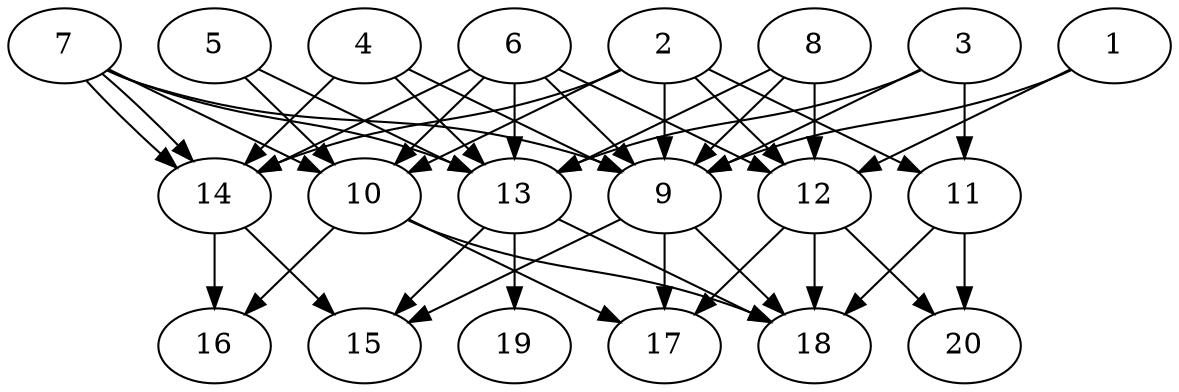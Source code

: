 // DAG automatically generated by daggen at Tue Jul 23 14:34:08 2019
// ./daggen --dot -n 20 --ccr 0.4 --fat 0.7 --regular 0.5 --density 0.8 --mindata 5242880 --maxdata 52428800 
digraph G {
  1 [size="51537920", alpha="0.10", expect_size="20615168"] 
  1 -> 9 [size ="20615168"]
  1 -> 12 [size ="20615168"]
  2 [size="24896000", alpha="0.17", expect_size="9958400"] 
  2 -> 9 [size ="9958400"]
  2 -> 10 [size ="9958400"]
  2 -> 11 [size ="9958400"]
  2 -> 12 [size ="9958400"]
  2 -> 14 [size ="9958400"]
  3 [size="125729280", alpha="0.04", expect_size="50291712"] 
  3 -> 9 [size ="50291712"]
  3 -> 11 [size ="50291712"]
  3 -> 13 [size ="50291712"]
  4 [size="25986560", alpha="0.01", expect_size="10394624"] 
  4 -> 9 [size ="10394624"]
  4 -> 13 [size ="10394624"]
  4 -> 14 [size ="10394624"]
  5 [size="107566080", alpha="0.01", expect_size="43026432"] 
  5 -> 10 [size ="43026432"]
  5 -> 13 [size ="43026432"]
  6 [size="123484160", alpha="0.04", expect_size="49393664"] 
  6 -> 9 [size ="49393664"]
  6 -> 10 [size ="49393664"]
  6 -> 12 [size ="49393664"]
  6 -> 13 [size ="49393664"]
  6 -> 14 [size ="49393664"]
  7 [size="53657600", alpha="0.10", expect_size="21463040"] 
  7 -> 9 [size ="21463040"]
  7 -> 10 [size ="21463040"]
  7 -> 13 [size ="21463040"]
  7 -> 14 [size ="21463040"]
  7 -> 14 [size ="21463040"]
  8 [size="111441920", alpha="0.07", expect_size="44576768"] 
  8 -> 9 [size ="44576768"]
  8 -> 12 [size ="44576768"]
  8 -> 13 [size ="44576768"]
  9 [size="67322880", alpha="0.12", expect_size="26929152"] 
  9 -> 15 [size ="26929152"]
  9 -> 17 [size ="26929152"]
  9 -> 18 [size ="26929152"]
  10 [size="70469120", alpha="0.17", expect_size="28187648"] 
  10 -> 16 [size ="28187648"]
  10 -> 17 [size ="28187648"]
  10 -> 18 [size ="28187648"]
  11 [size="14668800", alpha="0.09", expect_size="5867520"] 
  11 -> 18 [size ="5867520"]
  11 -> 20 [size ="5867520"]
  12 [size="75105280", alpha="0.11", expect_size="30042112"] 
  12 -> 17 [size ="30042112"]
  12 -> 18 [size ="30042112"]
  12 -> 20 [size ="30042112"]
  13 [size="56358400", alpha="0.19", expect_size="22543360"] 
  13 -> 15 [size ="22543360"]
  13 -> 18 [size ="22543360"]
  13 -> 19 [size ="22543360"]
  14 [size="78589440", alpha="0.10", expect_size="31435776"] 
  14 -> 15 [size ="31435776"]
  14 -> 16 [size ="31435776"]
  15 [size="85596160", alpha="0.05", expect_size="34238464"] 
  16 [size="90152960", alpha="0.05", expect_size="36061184"] 
  17 [size="113313280", alpha="0.01", expect_size="45325312"] 
  18 [size="53760000", alpha="0.01", expect_size="21504000"] 
  19 [size="97817600", alpha="0.01", expect_size="39127040"] 
  20 [size="50567680", alpha="0.13", expect_size="20227072"] 
}
